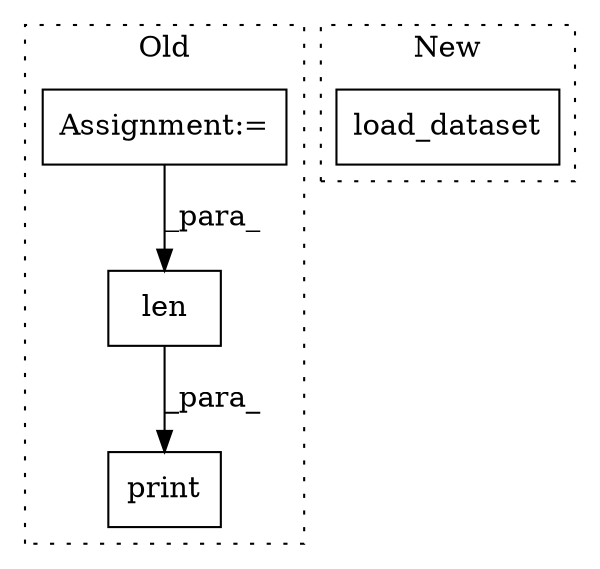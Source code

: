 digraph G {
subgraph cluster0 {
1 [label="len" a="32" s="8385,8394" l="4,1" shape="box"];
3 [label="print" a="32" s="8339,8395" l="6,1" shape="box"];
4 [label="Assignment:=" a="7" s="8252" l="1" shape="box"];
label = "Old";
style="dotted";
}
subgraph cluster1 {
2 [label="load_dataset" a="32" s="9157,9177" l="13,1" shape="box"];
label = "New";
style="dotted";
}
1 -> 3 [label="_para_"];
4 -> 1 [label="_para_"];
}